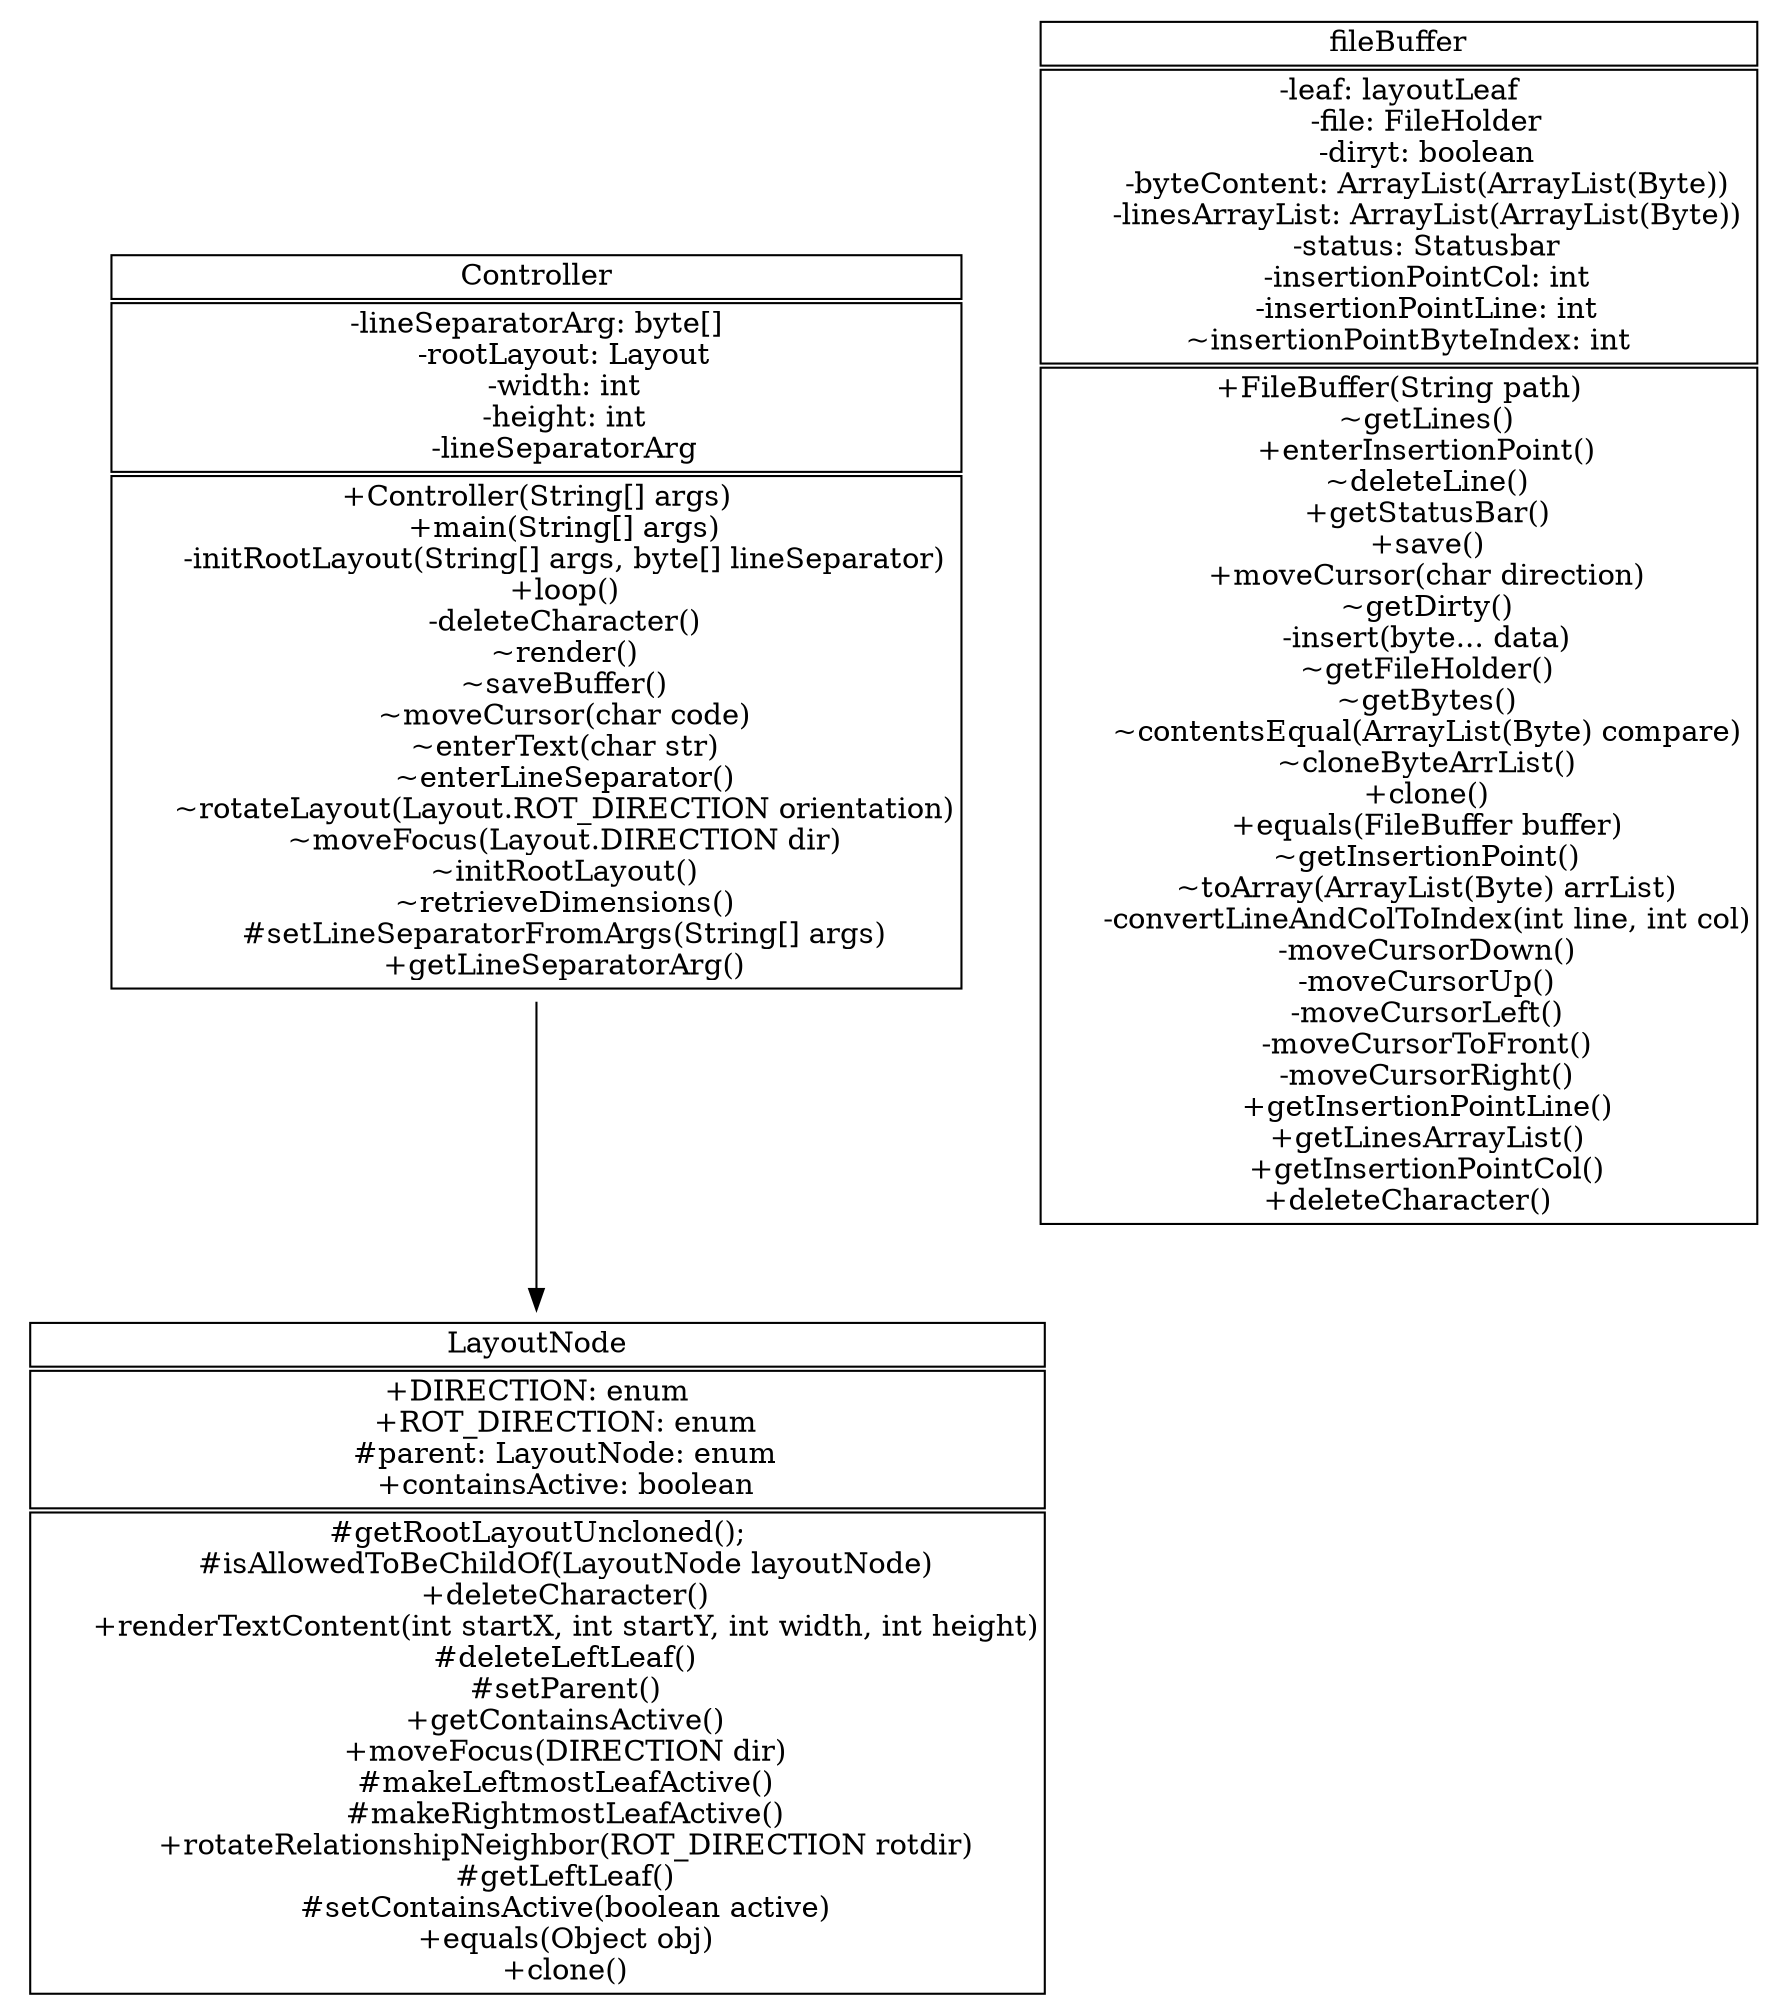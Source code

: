 digraph {
  node[shape=none]

  Layout[label=<<table BORDER="0" CELLBORDER="1">
    <tr><td>LayoutNode</td></tr>
    <tr><td>+DIRECTION: enum<br/>
      +ROT_DIRECTION: enum<br/>
      #parent: LayoutNode: enum<br/>
      +containsActive: boolean</td></tr>
    <tr><td>#getRootLayoutUncloned();<br/>
      #isAllowedToBeChildOf(LayoutNode layoutNode)<br/>
      +deleteCharacter()<br/>
      +renderTextContent(int startX, int startY, int width, int height)<br/>
      #deleteLeftLeaf()<br/>
      #setParent()<br/>
      +getContainsActive()<br/>
      +moveFocus(DIRECTION dir)<br/>
      #makeLeftmostLeafActive()<br/>
      #makeRightmostLeafActive()<br/>
      +rotateRelationshipNeighbor(ROT_DIRECTION rotdir)<br/>
      #getLeftLeaf()<br/>
      #setContainsActive(boolean active)<br/>
      +equals(Object obj)<br/>
      +clone()</td></tr>
    </table>>]

  fileBuffer[label=<<table BORDER="0" CELLBORDER="1">
    <tr><td>fileBuffer</td></tr>
    <tr><td>-leaf: layoutLeaf<br/>
      -file: FileHolder<br/>
      -diryt: boolean<br/>
      -byteContent: ArrayList(ArrayList(Byte))<br/>
      -linesArrayList: ArrayList(ArrayList(Byte))<br/>
      -status: Statusbar<br/>
      -insertionPointCol: int<br/>
      -insertionPointLine: int<br/>
      ~insertionPointByteIndex: int
    </td></tr>
    <tr><td>+FileBuffer(String path)<br/>
      ~getLines()<br/>
      +enterInsertionPoint()<br/>
      ~deleteLine()<br/>
      +getStatusBar()<br/>
      +save()<br/>
      +moveCursor(char direction)<br/>
      ~getDirty()<br/>
      -insert(byte... data)<br/>
      ~getFileHolder()<br/>
      ~getBytes()<br/>
      ~contentsEqual(ArrayList(Byte) compare)<br/>
      ~cloneByteArrList()<br/>
      +clone()<br/>
      +equals(FileBuffer buffer)<br/>
      ~getInsertionPoint()<br/>
      ~toArray(ArrayList(Byte) arrList)<br/>
      -convertLineAndColToIndex(int line, int col)<br/>
      -moveCursorDown()<br/>
      -moveCursorUp()<br/>
      -moveCursorLeft()<br/>
      -moveCursorToFront()<br/>
      -moveCursorRight()<br/>
      +getInsertionPointLine()<br/>
      +getLinesArrayList()<br/>
      +getInsertionPointCol()<br/>
      +deleteCharacter()
    </td></tr>
    </table>>]

  controller[label=<<table BORDER="0" CELLBORDER="1">
    <tr><td>Controller</td></tr>
    <tr><td>-lineSeparatorArg: byte[]<br/>
      -rootLayout: Layout<br/>
      -width: int<br/>
      -height: int<br/>
      -lineSeparatorArg</td></tr>
    <tr><td>+Controller(String[] args)<br/>
      +main(String[] args)<br/>
      -initRootLayout(String[] args, byte[] lineSeparator)<br/>
      +loop()<br/>
      -deleteCharacter()<br/>
      ~render()<br/>
      ~saveBuffer()<br/>
      ~moveCursor(char code)<br/>
      ~enterText(char str)<br/>
      ~enterLineSeparator()<br/>
      ~rotateLayout(Layout.ROT_DIRECTION orientation)<br/>
      ~moveFocus(Layout.DIRECTION dir)<br/>
      ~initRootLayout()<br/>
      ~retrieveDimensions()<br/>
      #setLineSeparatorFromArgs(String[] args)<br/>
      +getLineSeparatorArg()</td></tr>
    </table>>]
  controller -> Layout
}
